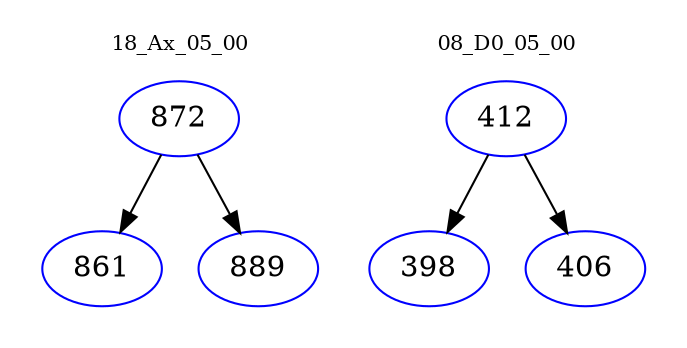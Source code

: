 digraph{
subgraph cluster_0 {
color = white
label = "18_Ax_05_00";
fontsize=10;
T0_872 [label="872", color="blue"]
T0_872 -> T0_861 [color="black"]
T0_861 [label="861", color="blue"]
T0_872 -> T0_889 [color="black"]
T0_889 [label="889", color="blue"]
}
subgraph cluster_1 {
color = white
label = "08_D0_05_00";
fontsize=10;
T1_412 [label="412", color="blue"]
T1_412 -> T1_398 [color="black"]
T1_398 [label="398", color="blue"]
T1_412 -> T1_406 [color="black"]
T1_406 [label="406", color="blue"]
}
}
